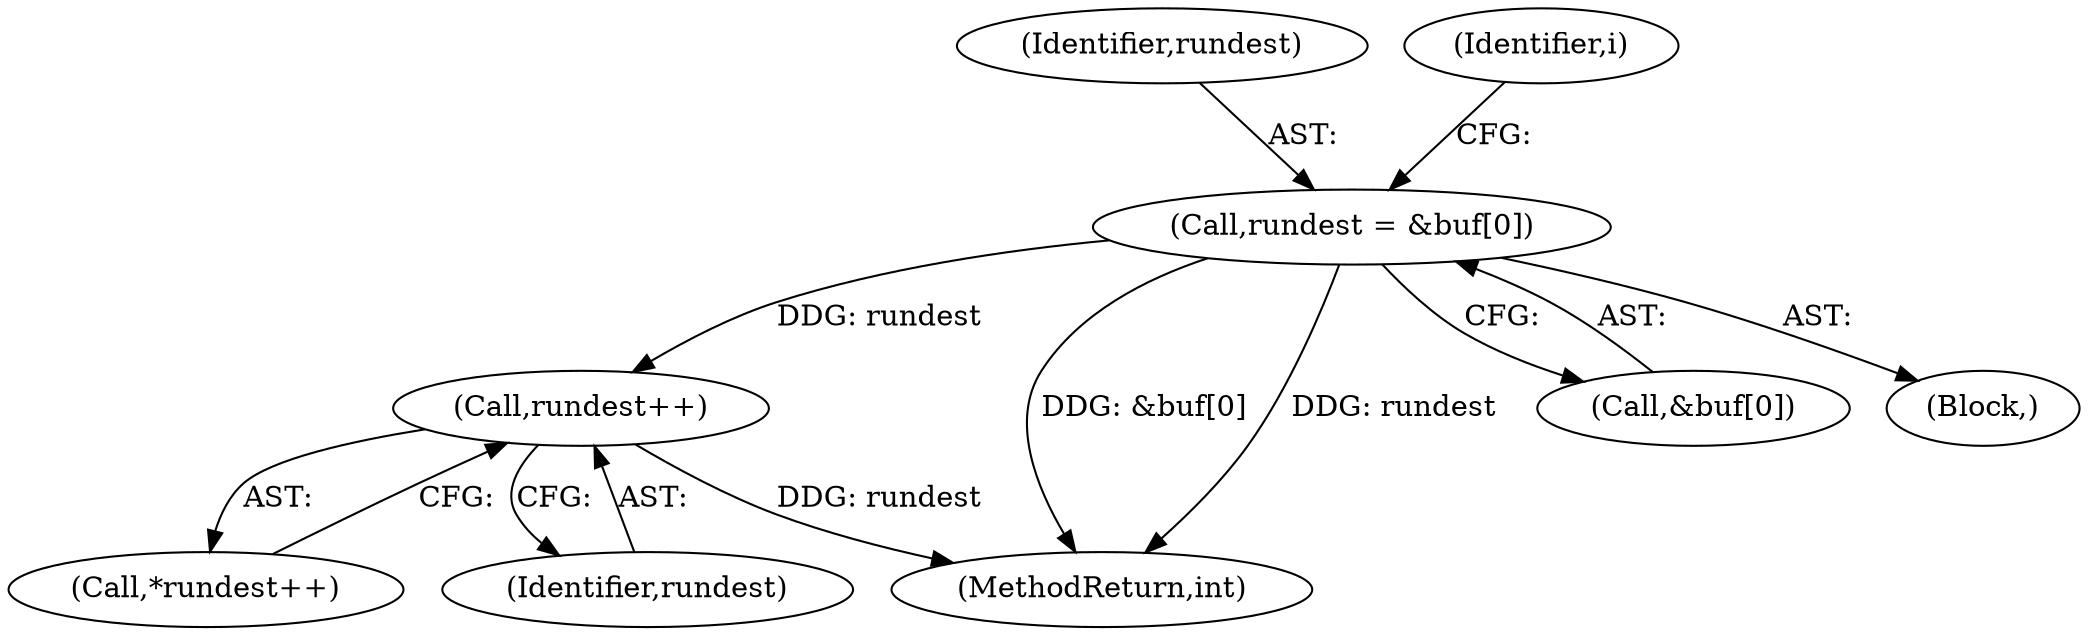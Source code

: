 digraph "0_libmspack_18b6a2cc0b87536015bedd4f7763e6b02d5aa4f3@array" {
"1000600" [label="(Call,rundest = &buf[0])"];
"1000618" [label="(Call,rundest++)"];
"1000617" [label="(Call,*rundest++)"];
"1001886" [label="(MethodReturn,int)"];
"1000619" [label="(Identifier,rundest)"];
"1000601" [label="(Identifier,rundest)"];
"1000618" [label="(Call,rundest++)"];
"1000607" [label="(Identifier,i)"];
"1000602" [label="(Call,&buf[0])"];
"1000600" [label="(Call,rundest = &buf[0])"];
"1000599" [label="(Block,)"];
"1000600" -> "1000599"  [label="AST: "];
"1000600" -> "1000602"  [label="CFG: "];
"1000601" -> "1000600"  [label="AST: "];
"1000602" -> "1000600"  [label="AST: "];
"1000607" -> "1000600"  [label="CFG: "];
"1000600" -> "1001886"  [label="DDG: &buf[0]"];
"1000600" -> "1001886"  [label="DDG: rundest"];
"1000600" -> "1000618"  [label="DDG: rundest"];
"1000618" -> "1000617"  [label="AST: "];
"1000618" -> "1000619"  [label="CFG: "];
"1000619" -> "1000618"  [label="AST: "];
"1000617" -> "1000618"  [label="CFG: "];
"1000618" -> "1001886"  [label="DDG: rundest"];
}

